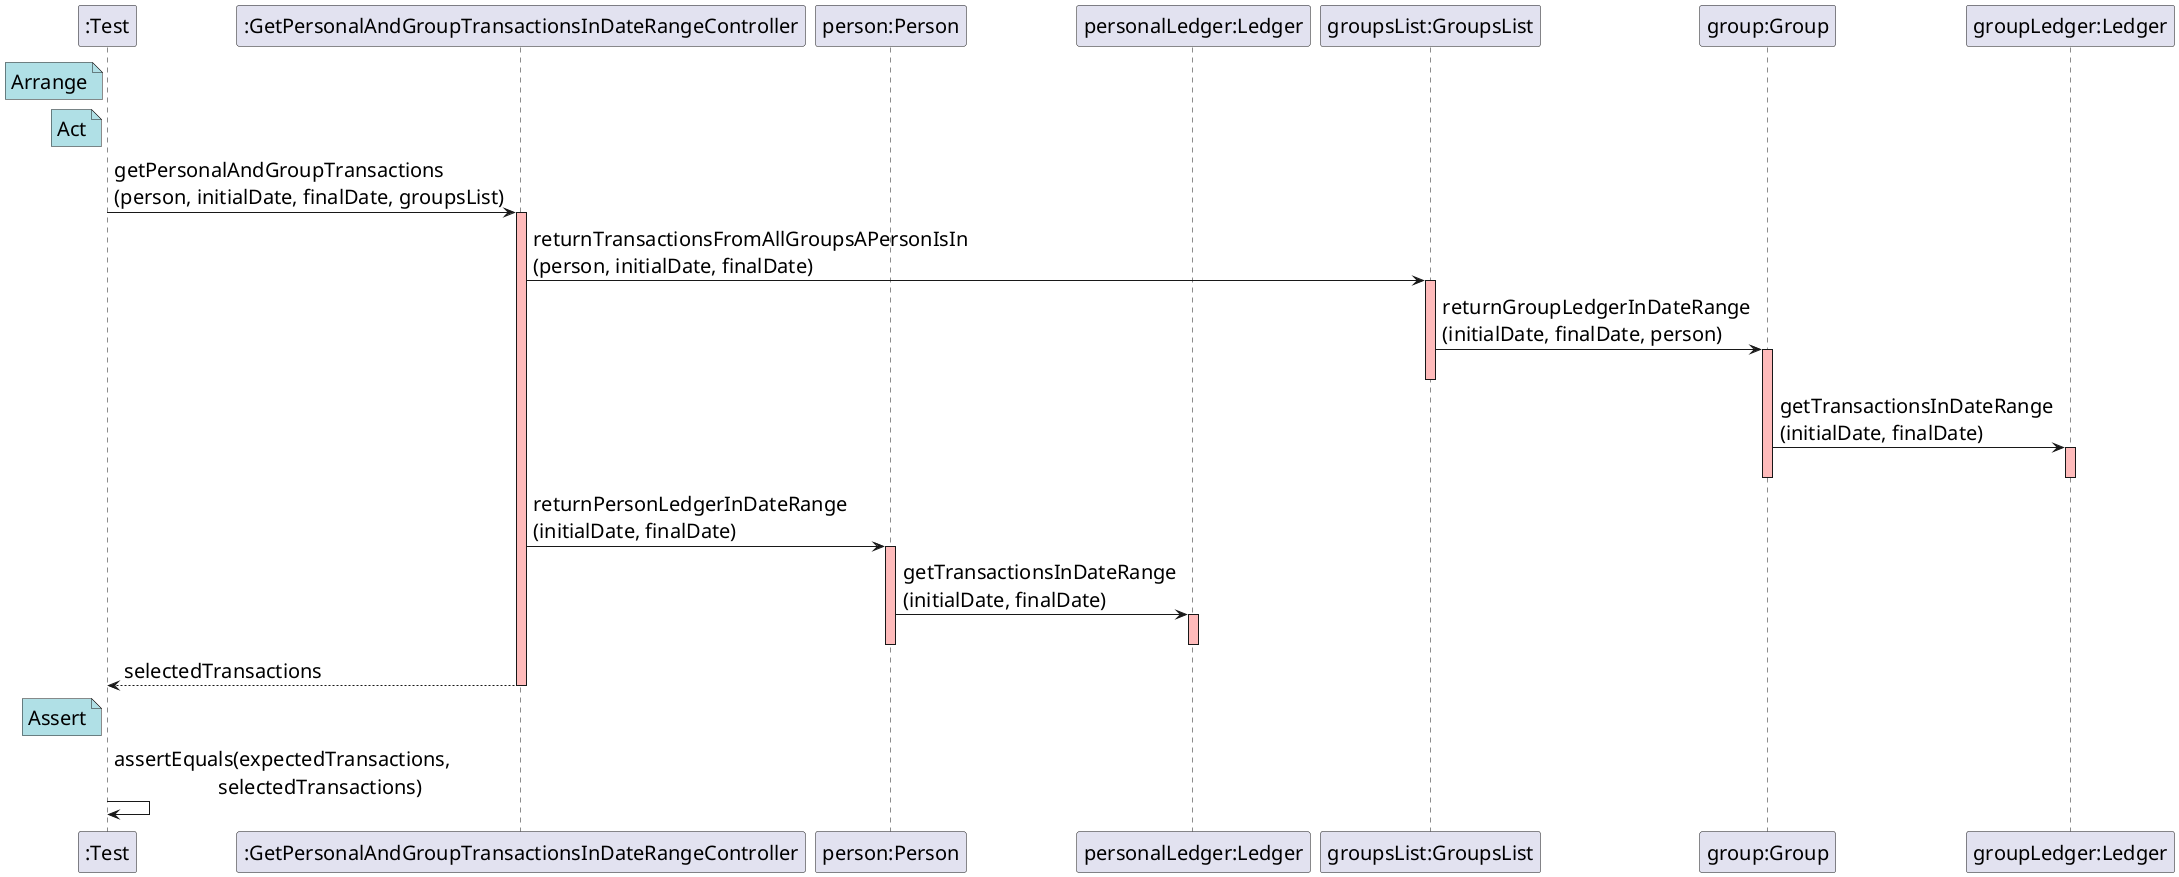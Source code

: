 @startuml
skinparam DefaultFontSize 20
participant ":Test"
note left of ":Test" #powderblue
	Arrange
end note
participant ":GetPersonalAndGroupTransactionsInDateRangeController"
participant "person:Person"
participant "personalLedger:Ledger"
participant "groupsList:GroupsList"
participant "group:Group"
participant "groupLedger:Ledger"

note left of ":Test" #powderblue
	Act
end note

":Test" -> ":GetPersonalAndGroupTransactionsInDateRangeController" : getPersonalAndGroupTransactions\n(person, initialDate, finalDate, groupsList)
activate ":GetPersonalAndGroupTransactionsInDateRangeController" #FFBBBB

":GetPersonalAndGroupTransactionsInDateRangeController" -> "groupsList:GroupsList" : returnTransactionsFromAllGroupsAPersonIsIn\n(person, initialDate, finalDate)
activate "groupsList:GroupsList" #FFBBBB

"groupsList:GroupsList" -> "group:Group" : returnGroupLedgerInDateRange\n(initialDate, finalDate, person)
activate "group:Group" #FFBBBB
deactivate "groupsList:GroupsList"
"group:Group" -> "groupLedger:Ledger" : getTransactionsInDateRange\n(initialDate, finalDate)
activate "groupLedger:Ledger" #FFBBBB
deactivate "groupLedger:Ledger" #FFBBBB
deactivate "group:Group"

":GetPersonalAndGroupTransactionsInDateRangeController" -> "person:Person" : returnPersonLedgerInDateRange\n(initialDate, finalDate)
activate "person:Person" #FFBBBB

"person:Person" -> "personalLedger:Ledger" : getTransactionsInDateRange\n(initialDate, finalDate)
activate "personalLedger:Ledger" #FFBBBB
deactivate "personalLedger:Ledger" #FFBBBB
deactivate "person:Person"

":GetPersonalAndGroupTransactionsInDateRangeController" --> ":Test" : selectedTransactions
deactivate ":GetPersonalAndGroupTransactionsInDateRangeController" #FFBBBB

note left of ":Test" #powderblue
	Assert
end note

":Test" -> ":Test" : assertEquals(expectedTransactions, \n                    selectedTransactions)

@enduml